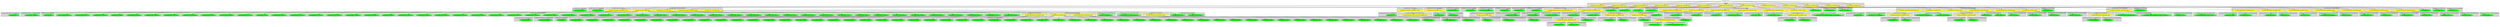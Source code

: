digraph {

subgraph cluster0 {
 node [style=filled,color=white];
 style=filled;
 color=lightgrey;
 label = "CT_PROG";

"NT_EXPR_CALL_FUNCTION_29175"
 [fillcolor = yellow]
"NT_EXPR_CALL_FUNCTION_29178"
 [fillcolor = yellow]
"NT_EXPR_CALL_FUNCTION_29308"
 [fillcolor = yellow]
"NT_EXPR_CALL_FUNCTION_29317"
 [fillcolor = yellow]
"NT_EXPR_CALL_FUNCTION_29320"
 [fillcolor = yellow]
"NT_EXPR_CALL_FUNCTION_29323"
 [fillcolor = yellow]
"NT_EXPR_CALL_FUNCTION_29326"
 [fillcolor = yellow]
"NT_EXPR_CALL_FUNCTION_29340"
 [fillcolor = yellow]
"NT_EXPR_CALL_FUNCTION_29371"
 [fillcolor = yellow]
"NT_EXPR_CALL_FUNCTION_29373"
 [fillcolor = yellow]
"NT_EXPR_CALL_FUNCTION_29402"
 [fillcolor = yellow]
"NT_EXPR_CALL_FUNCTION_29407"
 [fillcolor = yellow]
"NT_EXPR_CALL_FUNCTION_29431"
 [fillcolor = yellow]
}
"NT_PROG_29174"->"NT_EXPR_CALL_FUNCTION_29175"
subgraph cluster1 {
 node [style=filled,color=white];
 style=filled;
 color=lightgrey;
 label = "CT_EXPR_CALL_FUNCTION_ID";

"NT_ID_29176< library >"
 [fillcolor = green]
}
subgraph cluster2 {
 node [style=filled,color=white];
 style=filled;
 color=lightgrey;
 label = "CT_EXPR_CALL_FUNCTION_PARAMS";

"NT_ID_29177< zoo >"
 [fillcolor = green]
}
"NT_EXPR_CALL_FUNCTION_29175"->"NT_ID_29176< library >"
"NT_EXPR_CALL_FUNCTION_29175"->"NT_ID_29177< zoo >"
"NT_PROG_29174"->"NT_EXPR_CALL_FUNCTION_29178"
subgraph cluster3 {
 node [style=filled,color=white];
 style=filled;
 color=lightgrey;
 label = "CT_EXPR_CALL_FUNCTION_ID";

"NT_EXPR_ASSIGNMENT_OPETATORS_29179"
 [fillcolor = yellow]
}
subgraph cluster4 {
 node [style=filled,color=white];
 style=filled;
 color=lightgrey;
 label = "CT_EXPR_CALL_FUNCTION_PARAMS";

"NT_EXPR_CALL_FUNCTION_29182"
 [fillcolor = yellow]
"NT_EXPR_CALL_FUNCTION_29237"
 [fillcolor = yellow]
"NT_EXPR_ASSIGNMENT_OPETATORS_29299"
 [fillcolor = yellow]
"NT_EXPR_CALL_FUNCTION_29302"
 [fillcolor = yellow]
}
"NT_EXPR_CALL_FUNCTION_29178"->"NT_EXPR_ASSIGNMENT_OPETATORS_29179"
subgraph cluster5 {
 node [style=filled,color=white];
 style=filled;
 color=lightgrey;
 label = "CT_EXPR_ASSIGNMENT_OPETATORS_LEFT";

"NT_ID_29180< p >"
 [fillcolor = green]
}
subgraph cluster6 {
 node [style=filled,color=white];
 style=filled;
 color=lightgrey;
 label = "CT_EXPR_ASSIGNMENT_OPETATORS_RIGHT";

"NT_ID_29181< structure >"
 [fillcolor = green]
}
"NT_EXPR_ASSIGNMENT_OPETATORS_29179"->"NT_ID_29180< p >"
"NT_EXPR_ASSIGNMENT_OPETATORS_29179"->"NT_ID_29181< structure >"
"NT_EXPR_CALL_FUNCTION_29178"->"NT_EXPR_CALL_FUNCTION_29182"
subgraph cluster7 {
 node [style=filled,color=white];
 style=filled;
 color=lightgrey;
 label = "CT_EXPR_CALL_FUNCTION_ID";

"NT_ID_29183< c >"
 [fillcolor = green]
}
subgraph cluster8 {
 node [style=filled,color=white];
 style=filled;
 color=lightgrey;
 label = "CT_EXPR_CALL_FUNCTION_PARAMS";

"NT_FLOAT_29184< 1946.05 >"
 [fillcolor = green]
"NT_FLOAT_29185< 1971.9 >"
 [fillcolor = green]
"NT_FLOAT_29186< 1900.65 >"
 [fillcolor = green]
"NT_FLOAT_29187< 1847.55 >"
 [fillcolor = green]
"NT_FLOAT_29188< 1809.75 >"
 [fillcolor = green]
"NT_FLOAT_29189< 1833.65 >"
 [fillcolor = green]
"NT_FLOAT_29190< 1913.6 >"
 [fillcolor = green]
"NT_FLOAT_29191< 1852.65 >"
 [fillcolor = green]
"NT_FLOAT_29192< 1800.3 >"
 [fillcolor = green]
"NT_FLOAT_29193< 1867.7 >"
 [fillcolor = green]
"NT_FLOAT_29194< 1812.2 >"
 [fillcolor = green]
"NT_FLOAT_29195< 1725.1 >"
 [fillcolor = green]
"NT_FLOAT_29196< 1747.5 >"
 [fillcolor = green]
"NT_FLOAT_29197< 1841.1 >"
 [fillcolor = green]
"NT_FLOAT_29198< 1853.55 >"
 [fillcolor = green]
"NT_FLOAT_29199< 1868.95 >"
 [fillcolor = green]
"NT_FLOAT_29200< 1892.45 >"
 [fillcolor = green]
"NT_FLOAT_29201< 1796.1 >"
 [fillcolor = green]
"NT_FLOAT_29202< 1804.45 >"
 [fillcolor = green]
"NT_FLOAT_29203< 1582.4 >"
 [fillcolor = green]
"NT_FLOAT_29204< 1560.2 >"
 [fillcolor = green]
"NT_FLOAT_29205< 1508.75 >"
 [fillcolor = green]
"NT_FLOAT_29206< 1521.1 >"
 [fillcolor = green]
"NT_FLOAT_29207< 1508.45 >"
 [fillcolor = green]
"NT_FLOAT_29208< 1491.2 >"
 [fillcolor = green]
"NT_FLOAT_29209< 1488.5 >"
 [fillcolor = green]
"NT_FLOAT_29210< 1537.5 >"
 [fillcolor = green]
"NT_FLOAT_29211< 1553.2 >"
 [fillcolor = green]
"NT_FLOAT_29212< 1558.8 >"
 [fillcolor = green]
"NT_FLOAT_29213< 1601.6 >"
 [fillcolor = green]
"NT_FLOAT_29214< 1632.3 >"
 [fillcolor = green]
"NT_FLOAT_29215< 1633.4 >"
 [fillcolor = green]
"NT_FLOAT_29216< 1607.2 >"
 [fillcolor = green]
"NT_FLOAT_29217< 1590.35 >"
 [fillcolor = green]
"NT_INT_29218< 1609 >"
 [fillcolor = green]
"NT_FLOAT_29219< 1634.1 >"
 [fillcolor = green]
"NT_FLOAT_29220< 1668.75 >"
 [fillcolor = green]
"NT_FLOAT_29221< 1733.65 >"
 [fillcolor = green]
"NT_FLOAT_29222< 1722.5 >"
 [fillcolor = green]
"NT_FLOAT_29223< 1775.15 >"
 [fillcolor = green]
"NT_FLOAT_29224< 1820.2 >"
 [fillcolor = green]
"NT_INT_29225< 1795 >"
 [fillcolor = green]
"NT_FLOAT_29226< 1779.75 >"
 [fillcolor = green]
"NT_FLOAT_29227< 1786.9 >"
 [fillcolor = green]
"NT_FLOAT_29228< 1852.3 >"
 [fillcolor = green]
"NT_FLOAT_29229< 1872.95 >"
 [fillcolor = green]
"NT_FLOAT_29230< 1872.35 >"
 [fillcolor = green]
"NT_FLOAT_29231< 1901.05 >"
 [fillcolor = green]
"NT_FLOAT_29232< 1996.2 >"
 [fillcolor = green]
"NT_INT_29233< 1969 >"
 [fillcolor = green]
"NT_FLOAT_29234< 2012.1 >"
 [fillcolor = green]
"NT_FLOAT_29235< 2062.7 >"
 [fillcolor = green]
"NT_FLOAT_29236< 2080.5 >"
 [fillcolor = green]
}
"NT_EXPR_CALL_FUNCTION_29182"->"NT_ID_29183< c >"
"NT_EXPR_CALL_FUNCTION_29182"->"NT_FLOAT_29184< 1946.05 >"
"NT_EXPR_CALL_FUNCTION_29182"->"NT_FLOAT_29185< 1971.9 >"
"NT_EXPR_CALL_FUNCTION_29182"->"NT_FLOAT_29186< 1900.65 >"
"NT_EXPR_CALL_FUNCTION_29182"->"NT_FLOAT_29187< 1847.55 >"
"NT_EXPR_CALL_FUNCTION_29182"->"NT_FLOAT_29188< 1809.75 >"
"NT_EXPR_CALL_FUNCTION_29182"->"NT_FLOAT_29189< 1833.65 >"
"NT_EXPR_CALL_FUNCTION_29182"->"NT_FLOAT_29190< 1913.6 >"
"NT_EXPR_CALL_FUNCTION_29182"->"NT_FLOAT_29191< 1852.65 >"
"NT_EXPR_CALL_FUNCTION_29182"->"NT_FLOAT_29192< 1800.3 >"
"NT_EXPR_CALL_FUNCTION_29182"->"NT_FLOAT_29193< 1867.7 >"
"NT_EXPR_CALL_FUNCTION_29182"->"NT_FLOAT_29194< 1812.2 >"
"NT_EXPR_CALL_FUNCTION_29182"->"NT_FLOAT_29195< 1725.1 >"
"NT_EXPR_CALL_FUNCTION_29182"->"NT_FLOAT_29196< 1747.5 >"
"NT_EXPR_CALL_FUNCTION_29182"->"NT_FLOAT_29197< 1841.1 >"
"NT_EXPR_CALL_FUNCTION_29182"->"NT_FLOAT_29198< 1853.55 >"
"NT_EXPR_CALL_FUNCTION_29182"->"NT_FLOAT_29199< 1868.95 >"
"NT_EXPR_CALL_FUNCTION_29182"->"NT_FLOAT_29200< 1892.45 >"
"NT_EXPR_CALL_FUNCTION_29182"->"NT_FLOAT_29201< 1796.1 >"
"NT_EXPR_CALL_FUNCTION_29182"->"NT_FLOAT_29202< 1804.45 >"
"NT_EXPR_CALL_FUNCTION_29182"->"NT_FLOAT_29203< 1582.4 >"
"NT_EXPR_CALL_FUNCTION_29182"->"NT_FLOAT_29204< 1560.2 >"
"NT_EXPR_CALL_FUNCTION_29182"->"NT_FLOAT_29205< 1508.75 >"
"NT_EXPR_CALL_FUNCTION_29182"->"NT_FLOAT_29206< 1521.1 >"
"NT_EXPR_CALL_FUNCTION_29182"->"NT_FLOAT_29207< 1508.45 >"
"NT_EXPR_CALL_FUNCTION_29182"->"NT_FLOAT_29208< 1491.2 >"
"NT_EXPR_CALL_FUNCTION_29182"->"NT_FLOAT_29209< 1488.5 >"
"NT_EXPR_CALL_FUNCTION_29182"->"NT_FLOAT_29210< 1537.5 >"
"NT_EXPR_CALL_FUNCTION_29182"->"NT_FLOAT_29211< 1553.2 >"
"NT_EXPR_CALL_FUNCTION_29182"->"NT_FLOAT_29212< 1558.8 >"
"NT_EXPR_CALL_FUNCTION_29182"->"NT_FLOAT_29213< 1601.6 >"
"NT_EXPR_CALL_FUNCTION_29182"->"NT_FLOAT_29214< 1632.3 >"
"NT_EXPR_CALL_FUNCTION_29182"->"NT_FLOAT_29215< 1633.4 >"
"NT_EXPR_CALL_FUNCTION_29182"->"NT_FLOAT_29216< 1607.2 >"
"NT_EXPR_CALL_FUNCTION_29182"->"NT_FLOAT_29217< 1590.35 >"
"NT_EXPR_CALL_FUNCTION_29182"->"NT_INT_29218< 1609 >"
"NT_EXPR_CALL_FUNCTION_29182"->"NT_FLOAT_29219< 1634.1 >"
"NT_EXPR_CALL_FUNCTION_29182"->"NT_FLOAT_29220< 1668.75 >"
"NT_EXPR_CALL_FUNCTION_29182"->"NT_FLOAT_29221< 1733.65 >"
"NT_EXPR_CALL_FUNCTION_29182"->"NT_FLOAT_29222< 1722.5 >"
"NT_EXPR_CALL_FUNCTION_29182"->"NT_FLOAT_29223< 1775.15 >"
"NT_EXPR_CALL_FUNCTION_29182"->"NT_FLOAT_29224< 1820.2 >"
"NT_EXPR_CALL_FUNCTION_29182"->"NT_INT_29225< 1795 >"
"NT_EXPR_CALL_FUNCTION_29182"->"NT_FLOAT_29226< 1779.75 >"
"NT_EXPR_CALL_FUNCTION_29182"->"NT_FLOAT_29227< 1786.9 >"
"NT_EXPR_CALL_FUNCTION_29182"->"NT_FLOAT_29228< 1852.3 >"
"NT_EXPR_CALL_FUNCTION_29182"->"NT_FLOAT_29229< 1872.95 >"
"NT_EXPR_CALL_FUNCTION_29182"->"NT_FLOAT_29230< 1872.35 >"
"NT_EXPR_CALL_FUNCTION_29182"->"NT_FLOAT_29231< 1901.05 >"
"NT_EXPR_CALL_FUNCTION_29182"->"NT_FLOAT_29232< 1996.2 >"
"NT_EXPR_CALL_FUNCTION_29182"->"NT_INT_29233< 1969 >"
"NT_EXPR_CALL_FUNCTION_29182"->"NT_FLOAT_29234< 2012.1 >"
"NT_EXPR_CALL_FUNCTION_29182"->"NT_FLOAT_29235< 2062.7 >"
"NT_EXPR_CALL_FUNCTION_29182"->"NT_FLOAT_29236< 2080.5 >"
"NT_EXPR_CALL_FUNCTION_29178"->"NT_EXPR_CALL_FUNCTION_29237"
subgraph cluster9 {
 node [style=filled,color=white];
 style=filled;
 color=lightgrey;
 label = "CT_EXPR_CALL_FUNCTION_ID";

"NT_EXPR_ASSIGNMENT_OPETATORS_29238"
 [fillcolor = yellow]
}
subgraph cluster10 {
 node [style=filled,color=white];
 style=filled;
 color=lightgrey;
 label = "CT_EXPR_CALL_FUNCTION_PARAMS";

"NT_EXPR_CALL_FUNCTION_29241"
 [fillcolor = yellow]
"NT_EXPR_ASSIGNMENT_OPETATORS_29296"
 [fillcolor = yellow]
}
"NT_EXPR_CALL_FUNCTION_29237"->"NT_EXPR_ASSIGNMENT_OPETATORS_29238"
subgraph cluster11 {
 node [style=filled,color=white];
 style=filled;
 color=lightgrey;
 label = "CT_EXPR_ASSIGNMENT_OPETATORS_LEFT";

"NT_ID_29239< index >"
 [fillcolor = green]
}
subgraph cluster12 {
 node [style=filled,color=white];
 style=filled;
 color=lightgrey;
 label = "CT_EXPR_ASSIGNMENT_OPETATORS_RIGHT";

"NT_ID_29240< structure >"
 [fillcolor = green]
}
"NT_EXPR_ASSIGNMENT_OPETATORS_29238"->"NT_ID_29239< index >"
"NT_EXPR_ASSIGNMENT_OPETATORS_29238"->"NT_ID_29240< structure >"
"NT_EXPR_CALL_FUNCTION_29237"->"NT_EXPR_CALL_FUNCTION_29241"
subgraph cluster13 {
 node [style=filled,color=white];
 style=filled;
 color=lightgrey;
 label = "CT_EXPR_CALL_FUNCTION_ID";

"NT_ID_29242< c >"
 [fillcolor = green]
}
subgraph cluster14 {
 node [style=filled,color=white];
 style=filled;
 color=lightgrey;
 label = "CT_EXPR_CALL_FUNCTION_PARAMS";

"NT_INT_29243< 12419 >"
 [fillcolor = green]
"NT_INT_29244< 12426 >"
 [fillcolor = green]
"NT_INT_29245< 12433 >"
 [fillcolor = green]
"NT_INT_29246< 12440 >"
 [fillcolor = green]
"NT_INT_29247< 12447 >"
 [fillcolor = green]
"NT_INT_29248< 12454 >"
 [fillcolor = green]
"NT_INT_29249< 12461 >"
 [fillcolor = green]
"NT_INT_29250< 12468 >"
 [fillcolor = green]
"NT_INT_29251< 12475 >"
 [fillcolor = green]
"NT_INT_29252< 12482 >"
 [fillcolor = green]
"NT_INT_29253< 12489 >"
 [fillcolor = green]
"NT_INT_29254< 12496 >"
 [fillcolor = green]
"NT_INT_29255< 12503 >"
 [fillcolor = green]
"NT_INT_29256< 12510 >"
 [fillcolor = green]
"NT_INT_29257< 12517 >"
 [fillcolor = green]
"NT_INT_29258< 12524 >"
 [fillcolor = green]
"NT_INT_29259< 12531 >"
 [fillcolor = green]
"NT_INT_29260< 12538 >"
 [fillcolor = green]
"NT_INT_29261< 12545 >"
 [fillcolor = green]
"NT_INT_29262< 12552 >"
 [fillcolor = green]
"NT_INT_29263< 12559 >"
 [fillcolor = green]
"NT_INT_29264< 12566 >"
 [fillcolor = green]
"NT_INT_29265< 12573 >"
 [fillcolor = green]
"NT_INT_29266< 12580 >"
 [fillcolor = green]
"NT_INT_29267< 12587 >"
 [fillcolor = green]
"NT_INT_29268< 12594 >"
 [fillcolor = green]
"NT_INT_29269< 12601 >"
 [fillcolor = green]
"NT_INT_29270< 12608 >"
 [fillcolor = green]
"NT_INT_29271< 12615 >"
 [fillcolor = green]
"NT_INT_29272< 12622 >"
 [fillcolor = green]
"NT_INT_29273< 12629 >"
 [fillcolor = green]
"NT_INT_29274< 12636 >"
 [fillcolor = green]
"NT_INT_29275< 12643 >"
 [fillcolor = green]
"NT_INT_29276< 12650 >"
 [fillcolor = green]
"NT_INT_29277< 12657 >"
 [fillcolor = green]
"NT_INT_29278< 12664 >"
 [fillcolor = green]
"NT_INT_29279< 12671 >"
 [fillcolor = green]
"NT_INT_29280< 12678 >"
 [fillcolor = green]
"NT_INT_29281< 12685 >"
 [fillcolor = green]
"NT_INT_29282< 12692 >"
 [fillcolor = green]
"NT_INT_29283< 12699 >"
 [fillcolor = green]
"NT_INT_29284< 12706 >"
 [fillcolor = green]
"NT_INT_29285< 12713 >"
 [fillcolor = green]
"NT_INT_29286< 12720 >"
 [fillcolor = green]
"NT_INT_29287< 12727 >"
 [fillcolor = green]
"NT_INT_29288< 12734 >"
 [fillcolor = green]
"NT_INT_29289< 12741 >"
 [fillcolor = green]
"NT_INT_29290< 12748 >"
 [fillcolor = green]
"NT_INT_29291< 12755 >"
 [fillcolor = green]
"NT_INT_29292< 12762 >"
 [fillcolor = green]
"NT_INT_29293< 12769 >"
 [fillcolor = green]
"NT_INT_29294< 12776 >"
 [fillcolor = green]
"NT_INT_29295< 12783 >"
 [fillcolor = green]
}
"NT_EXPR_CALL_FUNCTION_29241"->"NT_ID_29242< c >"
"NT_EXPR_CALL_FUNCTION_29241"->"NT_INT_29243< 12419 >"
"NT_EXPR_CALL_FUNCTION_29241"->"NT_INT_29244< 12426 >"
"NT_EXPR_CALL_FUNCTION_29241"->"NT_INT_29245< 12433 >"
"NT_EXPR_CALL_FUNCTION_29241"->"NT_INT_29246< 12440 >"
"NT_EXPR_CALL_FUNCTION_29241"->"NT_INT_29247< 12447 >"
"NT_EXPR_CALL_FUNCTION_29241"->"NT_INT_29248< 12454 >"
"NT_EXPR_CALL_FUNCTION_29241"->"NT_INT_29249< 12461 >"
"NT_EXPR_CALL_FUNCTION_29241"->"NT_INT_29250< 12468 >"
"NT_EXPR_CALL_FUNCTION_29241"->"NT_INT_29251< 12475 >"
"NT_EXPR_CALL_FUNCTION_29241"->"NT_INT_29252< 12482 >"
"NT_EXPR_CALL_FUNCTION_29241"->"NT_INT_29253< 12489 >"
"NT_EXPR_CALL_FUNCTION_29241"->"NT_INT_29254< 12496 >"
"NT_EXPR_CALL_FUNCTION_29241"->"NT_INT_29255< 12503 >"
"NT_EXPR_CALL_FUNCTION_29241"->"NT_INT_29256< 12510 >"
"NT_EXPR_CALL_FUNCTION_29241"->"NT_INT_29257< 12517 >"
"NT_EXPR_CALL_FUNCTION_29241"->"NT_INT_29258< 12524 >"
"NT_EXPR_CALL_FUNCTION_29241"->"NT_INT_29259< 12531 >"
"NT_EXPR_CALL_FUNCTION_29241"->"NT_INT_29260< 12538 >"
"NT_EXPR_CALL_FUNCTION_29241"->"NT_INT_29261< 12545 >"
"NT_EXPR_CALL_FUNCTION_29241"->"NT_INT_29262< 12552 >"
"NT_EXPR_CALL_FUNCTION_29241"->"NT_INT_29263< 12559 >"
"NT_EXPR_CALL_FUNCTION_29241"->"NT_INT_29264< 12566 >"
"NT_EXPR_CALL_FUNCTION_29241"->"NT_INT_29265< 12573 >"
"NT_EXPR_CALL_FUNCTION_29241"->"NT_INT_29266< 12580 >"
"NT_EXPR_CALL_FUNCTION_29241"->"NT_INT_29267< 12587 >"
"NT_EXPR_CALL_FUNCTION_29241"->"NT_INT_29268< 12594 >"
"NT_EXPR_CALL_FUNCTION_29241"->"NT_INT_29269< 12601 >"
"NT_EXPR_CALL_FUNCTION_29241"->"NT_INT_29270< 12608 >"
"NT_EXPR_CALL_FUNCTION_29241"->"NT_INT_29271< 12615 >"
"NT_EXPR_CALL_FUNCTION_29241"->"NT_INT_29272< 12622 >"
"NT_EXPR_CALL_FUNCTION_29241"->"NT_INT_29273< 12629 >"
"NT_EXPR_CALL_FUNCTION_29241"->"NT_INT_29274< 12636 >"
"NT_EXPR_CALL_FUNCTION_29241"->"NT_INT_29275< 12643 >"
"NT_EXPR_CALL_FUNCTION_29241"->"NT_INT_29276< 12650 >"
"NT_EXPR_CALL_FUNCTION_29241"->"NT_INT_29277< 12657 >"
"NT_EXPR_CALL_FUNCTION_29241"->"NT_INT_29278< 12664 >"
"NT_EXPR_CALL_FUNCTION_29241"->"NT_INT_29279< 12671 >"
"NT_EXPR_CALL_FUNCTION_29241"->"NT_INT_29280< 12678 >"
"NT_EXPR_CALL_FUNCTION_29241"->"NT_INT_29281< 12685 >"
"NT_EXPR_CALL_FUNCTION_29241"->"NT_INT_29282< 12692 >"
"NT_EXPR_CALL_FUNCTION_29241"->"NT_INT_29283< 12699 >"
"NT_EXPR_CALL_FUNCTION_29241"->"NT_INT_29284< 12706 >"
"NT_EXPR_CALL_FUNCTION_29241"->"NT_INT_29285< 12713 >"
"NT_EXPR_CALL_FUNCTION_29241"->"NT_INT_29286< 12720 >"
"NT_EXPR_CALL_FUNCTION_29241"->"NT_INT_29287< 12727 >"
"NT_EXPR_CALL_FUNCTION_29241"->"NT_INT_29288< 12734 >"
"NT_EXPR_CALL_FUNCTION_29241"->"NT_INT_29289< 12741 >"
"NT_EXPR_CALL_FUNCTION_29241"->"NT_INT_29290< 12748 >"
"NT_EXPR_CALL_FUNCTION_29241"->"NT_INT_29291< 12755 >"
"NT_EXPR_CALL_FUNCTION_29241"->"NT_INT_29292< 12762 >"
"NT_EXPR_CALL_FUNCTION_29241"->"NT_INT_29293< 12769 >"
"NT_EXPR_CALL_FUNCTION_29241"->"NT_INT_29294< 12776 >"
"NT_EXPR_CALL_FUNCTION_29241"->"NT_INT_29295< 12783 >"
"NT_EXPR_CALL_FUNCTION_29237"->"NT_EXPR_ASSIGNMENT_OPETATORS_29296"
subgraph cluster15 {
 node [style=filled,color=white];
 style=filled;
 color=lightgrey;
 label = "CT_EXPR_ASSIGNMENT_OPETATORS_LEFT";

"NT_ID_29297< class >"
 [fillcolor = green]
}
subgraph cluster16 {
 node [style=filled,color=white];
 style=filled;
 color=lightgrey;
 label = "CT_EXPR_ASSIGNMENT_OPETATORS_RIGHT";

"NT_STRING_29298< Date >"
 [fillcolor = green]
}
"NT_EXPR_ASSIGNMENT_OPETATORS_29296"->"NT_ID_29297< class >"
"NT_EXPR_ASSIGNMENT_OPETATORS_29296"->"NT_STRING_29298< Date >"
"NT_EXPR_CALL_FUNCTION_29178"->"NT_EXPR_ASSIGNMENT_OPETATORS_29299"
subgraph cluster17 {
 node [style=filled,color=white];
 style=filled;
 color=lightgrey;
 label = "CT_EXPR_ASSIGNMENT_OPETATORS_LEFT";

"NT_ID_29300< frequency >"
 [fillcolor = green]
}
subgraph cluster18 {
 node [style=filled,color=white];
 style=filled;
 color=lightgrey;
 label = "CT_EXPR_ASSIGNMENT_OPETATORS_RIGHT";

"NT_FLOAT_29301< 0.142857142857143 >"
 [fillcolor = green]
}
"NT_EXPR_ASSIGNMENT_OPETATORS_29299"->"NT_ID_29300< frequency >"
"NT_EXPR_ASSIGNMENT_OPETATORS_29299"->"NT_FLOAT_29301< 0.142857142857143 >"
"NT_EXPR_CALL_FUNCTION_29178"->"NT_EXPR_CALL_FUNCTION_29302"
subgraph cluster19 {
 node [style=filled,color=white];
 style=filled;
 color=lightgrey;
 label = "CT_EXPR_CALL_FUNCTION_ID";

"NT_EXPR_ASSIGNMENT_OPETATORS_29303"
 [fillcolor = yellow]
}
subgraph cluster20 {
 node [style=filled,color=white];
 style=filled;
 color=lightgrey;
 label = "CT_EXPR_CALL_FUNCTION_PARAMS";

"NT_STRING_29306< zooreg >"
 [fillcolor = green]
"NT_STRING_29307< zoo >"
 [fillcolor = green]
}
"NT_EXPR_CALL_FUNCTION_29302"->"NT_EXPR_ASSIGNMENT_OPETATORS_29303"
subgraph cluster21 {
 node [style=filled,color=white];
 style=filled;
 color=lightgrey;
 label = "CT_EXPR_ASSIGNMENT_OPETATORS_LEFT";

"NT_ID_29304< class >"
 [fillcolor = green]
}
subgraph cluster22 {
 node [style=filled,color=white];
 style=filled;
 color=lightgrey;
 label = "CT_EXPR_ASSIGNMENT_OPETATORS_RIGHT";

"NT_ID_29305< c >"
 [fillcolor = green]
}
"NT_EXPR_ASSIGNMENT_OPETATORS_29303"->"NT_ID_29304< class >"
"NT_EXPR_ASSIGNMENT_OPETATORS_29303"->"NT_ID_29305< c >"
"NT_EXPR_CALL_FUNCTION_29302"->"NT_STRING_29306< zooreg >"
"NT_EXPR_CALL_FUNCTION_29302"->"NT_STRING_29307< zoo >"
"NT_PROG_29174"->"NT_EXPR_CALL_FUNCTION_29308"
subgraph cluster23 {
 node [style=filled,color=white];
 style=filled;
 color=lightgrey;
 label = "CT_EXPR_CALL_FUNCTION_ID";

"NT_EXPR_ASSIGNMENT_OPETATORS_29309"
 [fillcolor = yellow]
}
subgraph cluster24 {
 node [style=filled,color=white];
 style=filled;
 color=lightgrey;
 label = "CT_EXPR_CALL_FUNCTION_PARAMS";

"NT_EXPR_CALL_FUNCTION_29314"
 [fillcolor = yellow]
}
"NT_EXPR_CALL_FUNCTION_29308"->"NT_EXPR_ASSIGNMENT_OPETATORS_29309"
subgraph cluster25 {
 node [style=filled,color=white];
 style=filled;
 color=lightgrey;
 label = "CT_EXPR_ASSIGNMENT_OPETATORS_LEFT";

"NT_ID_29310< r >"
 [fillcolor = green]
}
subgraph cluster26 {
 node [style=filled,color=white];
 style=filled;
 color=lightgrey;
 label = "CT_EXPR_ASSIGNMENT_OPETATORS_RIGHT";

"NT_EXPR_MULTIPLICATION_OR_DIVISION_BINARY_29311"
 [fillcolor = yellow]
}
"NT_EXPR_ASSIGNMENT_OPETATORS_29309"->"NT_ID_29310< r >"
"NT_EXPR_ASSIGNMENT_OPETATORS_29309"->"NT_EXPR_MULTIPLICATION_OR_DIVISION_BINARY_29311"
subgraph cluster27 {
 node [style=filled,color=white];
 style=filled;
 color=lightgrey;
 label = "CT_EXPR_MULTIPLICATION_OR_DIVISION_BINARY_LEFT";

"NT_INT_29312< 100 >"
 [fillcolor = green]
}
subgraph cluster28 {
 node [style=filled,color=white];
 style=filled;
 color=lightgrey;
 label = "CT_EXPR_MULTIPLICATION_OR_DIVISION_BINARY_RIGHT";

"NT_ID_29313< diff >"
 [fillcolor = green]
}
"NT_EXPR_MULTIPLICATION_OR_DIVISION_BINARY_29311"->"NT_INT_29312< 100 >"
"NT_EXPR_MULTIPLICATION_OR_DIVISION_BINARY_29311"->"NT_ID_29313< diff >"
"NT_EXPR_CALL_FUNCTION_29308"->"NT_EXPR_CALL_FUNCTION_29314"
subgraph cluster29 {
 node [style=filled,color=white];
 style=filled;
 color=lightgrey;
 label = "CT_EXPR_CALL_FUNCTION_ID";

"NT_ID_29315< log >"
 [fillcolor = green]
}
subgraph cluster30 {
 node [style=filled,color=white];
 style=filled;
 color=lightgrey;
 label = "CT_EXPR_CALL_FUNCTION_PARAMS";

"NT_ID_29316< p >"
 [fillcolor = green]
}
"NT_EXPR_CALL_FUNCTION_29314"->"NT_ID_29315< log >"
"NT_EXPR_CALL_FUNCTION_29314"->"NT_ID_29316< p >"
"NT_PROG_29174"->"NT_EXPR_CALL_FUNCTION_29317"
subgraph cluster31 {
 node [style=filled,color=white];
 style=filled;
 color=lightgrey;
 label = "CT_EXPR_CALL_FUNCTION_ID";

"NT_ID_29318< head >"
 [fillcolor = green]
}
subgraph cluster32 {
 node [style=filled,color=white];
 style=filled;
 color=lightgrey;
 label = "CT_EXPR_CALL_FUNCTION_PARAMS";

"NT_ID_29319< r >"
 [fillcolor = green]
}
"NT_EXPR_CALL_FUNCTION_29317"->"NT_ID_29318< head >"
"NT_EXPR_CALL_FUNCTION_29317"->"NT_ID_29319< r >"
"NT_PROG_29174"->"NT_EXPR_CALL_FUNCTION_29320"
subgraph cluster33 {
 node [style=filled,color=white];
 style=filled;
 color=lightgrey;
 label = "CT_EXPR_CALL_FUNCTION_ID";

"NT_ID_29321< summary >"
 [fillcolor = green]
}
subgraph cluster34 {
 node [style=filled,color=white];
 style=filled;
 color=lightgrey;
 label = "CT_EXPR_CALL_FUNCTION_PARAMS";

"NT_ID_29322< r >"
 [fillcolor = green]
}
"NT_EXPR_CALL_FUNCTION_29320"->"NT_ID_29321< summary >"
"NT_EXPR_CALL_FUNCTION_29320"->"NT_ID_29322< r >"
"NT_PROG_29174"->"NT_EXPR_CALL_FUNCTION_29323"
subgraph cluster35 {
 node [style=filled,color=white];
 style=filled;
 color=lightgrey;
 label = "CT_EXPR_CALL_FUNCTION_ID";

"NT_ID_29324< sd >"
 [fillcolor = green]
}
subgraph cluster36 {
 node [style=filled,color=white];
 style=filled;
 color=lightgrey;
 label = "CT_EXPR_CALL_FUNCTION_PARAMS";

"NT_ID_29325< r >"
 [fillcolor = green]
}
"NT_EXPR_CALL_FUNCTION_29323"->"NT_ID_29324< sd >"
"NT_EXPR_CALL_FUNCTION_29323"->"NT_ID_29325< r >"
"NT_PROG_29174"->"NT_EXPR_CALL_FUNCTION_29326"
subgraph cluster37 {
 node [style=filled,color=white];
 style=filled;
 color=lightgrey;
 label = "CT_EXPR_CALL_FUNCTION_ID";

"NT_EXPR_MULTIPLICATION_OR_DIVISION_BINARY_29327"
 [fillcolor = yellow]
}
subgraph cluster38 {
 node [style=filled,color=white];
 style=filled;
 color=lightgrey;
 label = "CT_EXPR_CALL_FUNCTION_PARAMS";

"NT_ID_29334< r >"
 [fillcolor = green]
"NT_INT_29335< 20 >"
 [fillcolor = green]
"NT_ID_29336< sd >"
 [fillcolor = green]
"NT_EXPR_ASSIGNMENT_OPETATORS_29337"
 [fillcolor = yellow]
}
"NT_EXPR_CALL_FUNCTION_29326"->"NT_EXPR_MULTIPLICATION_OR_DIVISION_BINARY_29327"
subgraph cluster39 {
 node [style=filled,color=white];
 style=filled;
 color=lightgrey;
 label = "CT_EXPR_MULTIPLICATION_OR_DIVISION_BINARY_LEFT";

"NT_EXPR_CALL_FUNCTION_29328"
 [fillcolor = yellow]
}
subgraph cluster40 {
 node [style=filled,color=white];
 style=filled;
 color=lightgrey;
 label = "CT_EXPR_MULTIPLICATION_OR_DIVISION_BINARY_RIGHT";

"NT_ID_29333< rollapply >"
 [fillcolor = green]
}
"NT_EXPR_MULTIPLICATION_OR_DIVISION_BINARY_29327"->"NT_EXPR_CALL_FUNCTION_29328"
subgraph cluster41 {
 node [style=filled,color=white];
 style=filled;
 color=lightgrey;
 label = "CT_EXPR_CALL_FUNCTION_ID";

"NT_EXPR_ASSIGNMENT_OPETATORS_29329"
 [fillcolor = yellow]
}
subgraph cluster42 {
 node [style=filled,color=white];
 style=filled;
 color=lightgrey;
 label = "CT_EXPR_CALL_FUNCTION_PARAMS";

"NT_INT_29332< 250 >"
 [fillcolor = green]
}
"NT_EXPR_CALL_FUNCTION_29328"->"NT_EXPR_ASSIGNMENT_OPETATORS_29329"
subgraph cluster43 {
 node [style=filled,color=white];
 style=filled;
 color=lightgrey;
 label = "CT_EXPR_ASSIGNMENT_OPETATORS_LEFT";

"NT_ID_29330< vol >"
 [fillcolor = green]
}
subgraph cluster44 {
 node [style=filled,color=white];
 style=filled;
 color=lightgrey;
 label = "CT_EXPR_ASSIGNMENT_OPETATORS_RIGHT";

"NT_ID_29331< sqrt >"
 [fillcolor = green]
}
"NT_EXPR_ASSIGNMENT_OPETATORS_29329"->"NT_ID_29330< vol >"
"NT_EXPR_ASSIGNMENT_OPETATORS_29329"->"NT_ID_29331< sqrt >"
"NT_EXPR_CALL_FUNCTION_29328"->"NT_INT_29332< 250 >"
"NT_EXPR_MULTIPLICATION_OR_DIVISION_BINARY_29327"->"NT_ID_29333< rollapply >"
"NT_EXPR_CALL_FUNCTION_29326"->"NT_ID_29334< r >"
"NT_EXPR_CALL_FUNCTION_29326"->"NT_INT_29335< 20 >"
"NT_EXPR_CALL_FUNCTION_29326"->"NT_ID_29336< sd >"
"NT_EXPR_CALL_FUNCTION_29326"->"NT_EXPR_ASSIGNMENT_OPETATORS_29337"
subgraph cluster45 {
 node [style=filled,color=white];
 style=filled;
 color=lightgrey;
 label = "CT_EXPR_ASSIGNMENT_OPETATORS_LEFT";

"NT_ID_29338< align >"
 [fillcolor = green]
}
subgraph cluster46 {
 node [style=filled,color=white];
 style=filled;
 color=lightgrey;
 label = "CT_EXPR_ASSIGNMENT_OPETATORS_RIGHT";

"NT_STRING_29339< right >"
 [fillcolor = green]
}
"NT_EXPR_ASSIGNMENT_OPETATORS_29337"->"NT_ID_29338< align >"
"NT_EXPR_ASSIGNMENT_OPETATORS_29337"->"NT_STRING_29339< right >"
"NT_PROG_29174"->"NT_EXPR_CALL_FUNCTION_29340"
subgraph cluster47 {
 node [style=filled,color=white];
 style=filled;
 color=lightgrey;
 label = "CT_EXPR_CALL_FUNCTION_ID";

"NT_ID_29341< plot >"
 [fillcolor = green]
}
subgraph cluster48 {
 node [style=filled,color=white];
 style=filled;
 color=lightgrey;
 label = "CT_EXPR_CALL_FUNCTION_PARAMS";

"NT_ID_29342< vol >"
 [fillcolor = green]
"NT_EXPR_ASSIGNMENT_OPETATORS_29343"
 [fillcolor = yellow]
"NT_EXPR_CALL_FUNCTION_29346"
 [fillcolor = yellow]
"NT_EXPR_ASSIGNMENT_OPETATORS_29357"
 [fillcolor = yellow]
"NT_EXPR_ASSIGNMENT_OPETATORS_29360"
 [fillcolor = yellow]
"NT_EXPR_ASSIGNMENT_OPETATORS_29363"
 [fillcolor = yellow]
"NT_EXPR_CALL_FUNCTION_29366"
 [fillcolor = yellow]
}
"NT_EXPR_CALL_FUNCTION_29340"->"NT_ID_29341< plot >"
"NT_EXPR_CALL_FUNCTION_29340"->"NT_ID_29342< vol >"
"NT_EXPR_CALL_FUNCTION_29340"->"NT_EXPR_ASSIGNMENT_OPETATORS_29343"
subgraph cluster49 {
 node [style=filled,color=white];
 style=filled;
 color=lightgrey;
 label = "CT_EXPR_ASSIGNMENT_OPETATORS_LEFT";

"NT_ID_29344< type >"
 [fillcolor = green]
}
subgraph cluster50 {
 node [style=filled,color=white];
 style=filled;
 color=lightgrey;
 label = "CT_EXPR_ASSIGNMENT_OPETATORS_RIGHT";

"NT_STRING_29345< l >"
 [fillcolor = green]
}
"NT_EXPR_ASSIGNMENT_OPETATORS_29343"->"NT_ID_29344< type >"
"NT_EXPR_ASSIGNMENT_OPETATORS_29343"->"NT_STRING_29345< l >"
"NT_EXPR_CALL_FUNCTION_29340"->"NT_EXPR_CALL_FUNCTION_29346"
subgraph cluster51 {
 node [style=filled,color=white];
 style=filled;
 color=lightgrey;
 label = "CT_EXPR_CALL_FUNCTION_ID";

"NT_EXPR_ASSIGNMENT_OPETATORS_29347"
 [fillcolor = yellow]
}
subgraph cluster52 {
 node [style=filled,color=white];
 style=filled;
 color=lightgrey;
 label = "CT_EXPR_CALL_FUNCTION_PARAMS";

"NT_INT_29350< 0 >"
 [fillcolor = green]
"NT_EXPR_CALL_FUNCTION_29351"
 [fillcolor = yellow]
}
"NT_EXPR_CALL_FUNCTION_29346"->"NT_EXPR_ASSIGNMENT_OPETATORS_29347"
subgraph cluster53 {
 node [style=filled,color=white];
 style=filled;
 color=lightgrey;
 label = "CT_EXPR_ASSIGNMENT_OPETATORS_LEFT";

"NT_ID_29348< ylim >"
 [fillcolor = green]
}
subgraph cluster54 {
 node [style=filled,color=white];
 style=filled;
 color=lightgrey;
 label = "CT_EXPR_ASSIGNMENT_OPETATORS_RIGHT";

"NT_ID_29349< c >"
 [fillcolor = green]
}
"NT_EXPR_ASSIGNMENT_OPETATORS_29347"->"NT_ID_29348< ylim >"
"NT_EXPR_ASSIGNMENT_OPETATORS_29347"->"NT_ID_29349< c >"
"NT_EXPR_CALL_FUNCTION_29346"->"NT_INT_29350< 0 >"
"NT_EXPR_CALL_FUNCTION_29346"->"NT_EXPR_CALL_FUNCTION_29351"
subgraph cluster55 {
 node [style=filled,color=white];
 style=filled;
 color=lightgrey;
 label = "CT_EXPR_CALL_FUNCTION_ID";

"NT_ID_29352< max >"
 [fillcolor = green]
}
subgraph cluster56 {
 node [style=filled,color=white];
 style=filled;
 color=lightgrey;
 label = "CT_EXPR_CALL_FUNCTION_PARAMS";

"NT_ID_29353< vol >"
 [fillcolor = green]
"NT_EXPR_ASSIGNMENT_OPETATORS_29354"
 [fillcolor = yellow]
}
"NT_EXPR_CALL_FUNCTION_29351"->"NT_ID_29352< max >"
"NT_EXPR_CALL_FUNCTION_29351"->"NT_ID_29353< vol >"
"NT_EXPR_CALL_FUNCTION_29351"->"NT_EXPR_ASSIGNMENT_OPETATORS_29354"
subgraph cluster57 {
 node [style=filled,color=white];
 style=filled;
 color=lightgrey;
 label = "CT_EXPR_ASSIGNMENT_OPETATORS_LEFT";

"NT_ID_29355< na.rm >"
 [fillcolor = green]
}
subgraph cluster58 {
 node [style=filled,color=white];
 style=filled;
 color=lightgrey;
 label = "CT_EXPR_ASSIGNMENT_OPETATORS_RIGHT";

"NT_LITERALSPECIFIER_29356< TRUE >"
 [fillcolor = green]
}
"NT_EXPR_ASSIGNMENT_OPETATORS_29354"->"NT_ID_29355< na.rm >"
"NT_EXPR_ASSIGNMENT_OPETATORS_29354"->"NT_LITERALSPECIFIER_29356< TRUE >"
"NT_EXPR_CALL_FUNCTION_29340"->"NT_EXPR_ASSIGNMENT_OPETATORS_29357"
subgraph cluster59 {
 node [style=filled,color=white];
 style=filled;
 color=lightgrey;
 label = "CT_EXPR_ASSIGNMENT_OPETATORS_LEFT";

"NT_ID_29358< lwd >"
 [fillcolor = green]
}
subgraph cluster60 {
 node [style=filled,color=white];
 style=filled;
 color=lightgrey;
 label = "CT_EXPR_ASSIGNMENT_OPETATORS_RIGHT";

"NT_INT_29359< 2 >"
 [fillcolor = green]
}
"NT_EXPR_ASSIGNMENT_OPETATORS_29357"->"NT_ID_29358< lwd >"
"NT_EXPR_ASSIGNMENT_OPETATORS_29357"->"NT_INT_29359< 2 >"
"NT_EXPR_CALL_FUNCTION_29340"->"NT_EXPR_ASSIGNMENT_OPETATORS_29360"
subgraph cluster61 {
 node [style=filled,color=white];
 style=filled;
 color=lightgrey;
 label = "CT_EXPR_ASSIGNMENT_OPETATORS_LEFT";

"NT_ID_29361< col >"
 [fillcolor = green]
}
subgraph cluster62 {
 node [style=filled,color=white];
 style=filled;
 color=lightgrey;
 label = "CT_EXPR_ASSIGNMENT_OPETATORS_RIGHT";

"NT_STRING_29362< purple >"
 [fillcolor = green]
}
"NT_EXPR_ASSIGNMENT_OPETATORS_29360"->"NT_ID_29361< col >"
"NT_EXPR_ASSIGNMENT_OPETATORS_29360"->"NT_STRING_29362< purple >"
"NT_EXPR_CALL_FUNCTION_29340"->"NT_EXPR_ASSIGNMENT_OPETATORS_29363"
subgraph cluster63 {
 node [style=filled,color=white];
 style=filled;
 color=lightgrey;
 label = "CT_EXPR_ASSIGNMENT_OPETATORS_LEFT";

"NT_ID_29364< xlab >"
 [fillcolor = green]
}
subgraph cluster64 {
 node [style=filled,color=white];
 style=filled;
 color=lightgrey;
 label = "CT_EXPR_ASSIGNMENT_OPETATORS_RIGHT";

"NT_STRING_29365< 2004 >"
 [fillcolor = green]
}
"NT_EXPR_ASSIGNMENT_OPETATORS_29363"->"NT_ID_29364< xlab >"
"NT_EXPR_ASSIGNMENT_OPETATORS_29363"->"NT_STRING_29365< 2004 >"
"NT_EXPR_CALL_FUNCTION_29340"->"NT_EXPR_CALL_FUNCTION_29366"
subgraph cluster65 {
 node [style=filled,color=white];
 style=filled;
 color=lightgrey;
 label = "CT_EXPR_CALL_FUNCTION_ID";

"NT_EXPR_ASSIGNMENT_OPETATORS_29367"
 [fillcolor = yellow]
}
subgraph cluster66 {
 node [style=filled,color=white];
 style=filled;
 color=lightgrey;
 label = "CT_EXPR_CALL_FUNCTION_PARAMS";

"NT_STRING_29370< Annualised sigma, 20-week window >"
 [fillcolor = green]
}
"NT_EXPR_CALL_FUNCTION_29366"->"NT_EXPR_ASSIGNMENT_OPETATORS_29367"
subgraph cluster67 {
 node [style=filled,color=white];
 style=filled;
 color=lightgrey;
 label = "CT_EXPR_ASSIGNMENT_OPETATORS_LEFT";

"NT_ID_29368< ylab >"
 [fillcolor = green]
}
subgraph cluster68 {
 node [style=filled,color=white];
 style=filled;
 color=lightgrey;
 label = "CT_EXPR_ASSIGNMENT_OPETATORS_RIGHT";

"NT_ID_29369< paste >"
 [fillcolor = green]
}
"NT_EXPR_ASSIGNMENT_OPETATORS_29367"->"NT_ID_29368< ylab >"
"NT_EXPR_ASSIGNMENT_OPETATORS_29367"->"NT_ID_29369< paste >"
"NT_EXPR_CALL_FUNCTION_29366"->"NT_STRING_29370< Annualised sigma, 20-week window >"
"NT_PROG_29174"->"NT_EXPR_CALL_FUNCTION_29371"
subgraph cluster69 {
 node [style=filled,color=white];
 style=filled;
 color=lightgrey;
 label = "CT_EXPR_CALL_FUNCTION_ID";

"NT_ID_29372< grid >"
 [fillcolor = green]
}
"NT_EXPR_CALL_FUNCTION_29371"->"NT_ID_29372< grid >"
"NT_PROG_29174"->"NT_EXPR_CALL_FUNCTION_29373"
subgraph cluster70 {
 node [style=filled,color=white];
 style=filled;
 color=lightgrey;
 label = "CT_EXPR_CALL_FUNCTION_ID";

"NT_ID_29374< legend >"
 [fillcolor = green]
}
subgraph cluster71 {
 node [style=filled,color=white];
 style=filled;
 color=lightgrey;
 label = "CT_EXPR_CALL_FUNCTION_PARAMS";

"NT_EXPR_ASSIGNMENT_OPETATORS_29375"
 [fillcolor = yellow]
"NT_EXPR_CALL_FUNCTION_29378"
 [fillcolor = yellow]
"NT_EXPR_CALL_FUNCTION_29384"
 [fillcolor = yellow]
"NT_EXPR_ASSIGNMENT_OPETATORS_29390"
 [fillcolor = yellow]
"NT_EXPR_ASSIGNMENT_OPETATORS_29393"
 [fillcolor = yellow]
"NT_EXPR_CALL_FUNCTION_29396"
 [fillcolor = yellow]
}
"NT_EXPR_CALL_FUNCTION_29373"->"NT_ID_29374< legend >"
"NT_EXPR_CALL_FUNCTION_29373"->"NT_EXPR_ASSIGNMENT_OPETATORS_29375"
subgraph cluster72 {
 node [style=filled,color=white];
 style=filled;
 color=lightgrey;
 label = "CT_EXPR_ASSIGNMENT_OPETATORS_LEFT";

"NT_ID_29376< x >"
 [fillcolor = green]
}
subgraph cluster73 {
 node [style=filled,color=white];
 style=filled;
 color=lightgrey;
 label = "CT_EXPR_ASSIGNMENT_OPETATORS_RIGHT";

"NT_STRING_29377< bottomleft >"
 [fillcolor = green]
}
"NT_EXPR_ASSIGNMENT_OPETATORS_29375"->"NT_ID_29376< x >"
"NT_EXPR_ASSIGNMENT_OPETATORS_29375"->"NT_STRING_29377< bottomleft >"
"NT_EXPR_CALL_FUNCTION_29373"->"NT_EXPR_CALL_FUNCTION_29378"
subgraph cluster74 {
 node [style=filled,color=white];
 style=filled;
 color=lightgrey;
 label = "CT_EXPR_CALL_FUNCTION_ID";

"NT_EXPR_ASSIGNMENT_OPETATORS_29379"
 [fillcolor = yellow]
}
subgraph cluster75 {
 node [style=filled,color=white];
 style=filled;
 color=lightgrey;
 label = "CT_EXPR_CALL_FUNCTION_PARAMS";

"NT_STRING_29382< purple >"
 [fillcolor = green]
"NT_STRING_29383< darkgreen >"
 [fillcolor = green]
}
"NT_EXPR_CALL_FUNCTION_29378"->"NT_EXPR_ASSIGNMENT_OPETATORS_29379"
subgraph cluster76 {
 node [style=filled,color=white];
 style=filled;
 color=lightgrey;
 label = "CT_EXPR_ASSIGNMENT_OPETATORS_LEFT";

"NT_ID_29380< col >"
 [fillcolor = green]
}
subgraph cluster77 {
 node [style=filled,color=white];
 style=filled;
 color=lightgrey;
 label = "CT_EXPR_ASSIGNMENT_OPETATORS_RIGHT";

"NT_ID_29381< c >"
 [fillcolor = green]
}
"NT_EXPR_ASSIGNMENT_OPETATORS_29379"->"NT_ID_29380< col >"
"NT_EXPR_ASSIGNMENT_OPETATORS_29379"->"NT_ID_29381< c >"
"NT_EXPR_CALL_FUNCTION_29378"->"NT_STRING_29382< purple >"
"NT_EXPR_CALL_FUNCTION_29378"->"NT_STRING_29383< darkgreen >"
"NT_EXPR_CALL_FUNCTION_29373"->"NT_EXPR_CALL_FUNCTION_29384"
subgraph cluster78 {
 node [style=filled,color=white];
 style=filled;
 color=lightgrey;
 label = "CT_EXPR_CALL_FUNCTION_ID";

"NT_EXPR_ASSIGNMENT_OPETATORS_29385"
 [fillcolor = yellow]
}
subgraph cluster79 {
 node [style=filled,color=white];
 style=filled;
 color=lightgrey;
 label = "CT_EXPR_CALL_FUNCTION_PARAMS";

"NT_INT_29388< 2 >"
 [fillcolor = green]
"NT_INT_29389< 2 >"
 [fillcolor = green]
}
"NT_EXPR_CALL_FUNCTION_29384"->"NT_EXPR_ASSIGNMENT_OPETATORS_29385"
subgraph cluster80 {
 node [style=filled,color=white];
 style=filled;
 color=lightgrey;
 label = "CT_EXPR_ASSIGNMENT_OPETATORS_LEFT";

"NT_ID_29386< lwd >"
 [fillcolor = green]
}
subgraph cluster81 {
 node [style=filled,color=white];
 style=filled;
 color=lightgrey;
 label = "CT_EXPR_ASSIGNMENT_OPETATORS_RIGHT";

"NT_ID_29387< c >"
 [fillcolor = green]
}
"NT_EXPR_ASSIGNMENT_OPETATORS_29385"->"NT_ID_29386< lwd >"
"NT_EXPR_ASSIGNMENT_OPETATORS_29385"->"NT_ID_29387< c >"
"NT_EXPR_CALL_FUNCTION_29384"->"NT_INT_29388< 2 >"
"NT_EXPR_CALL_FUNCTION_29384"->"NT_INT_29389< 2 >"
"NT_EXPR_CALL_FUNCTION_29373"->"NT_EXPR_ASSIGNMENT_OPETATORS_29390"
subgraph cluster82 {
 node [style=filled,color=white];
 style=filled;
 color=lightgrey;
 label = "CT_EXPR_ASSIGNMENT_OPETATORS_LEFT";

"NT_ID_29391< bty >"
 [fillcolor = green]
}
subgraph cluster83 {
 node [style=filled,color=white];
 style=filled;
 color=lightgrey;
 label = "CT_EXPR_ASSIGNMENT_OPETATORS_RIGHT";

"NT_STRING_29392< n >"
 [fillcolor = green]
}
"NT_EXPR_ASSIGNMENT_OPETATORS_29390"->"NT_ID_29391< bty >"
"NT_EXPR_ASSIGNMENT_OPETATORS_29390"->"NT_STRING_29392< n >"
"NT_EXPR_CALL_FUNCTION_29373"->"NT_EXPR_ASSIGNMENT_OPETATORS_29393"
subgraph cluster84 {
 node [style=filled,color=white];
 style=filled;
 color=lightgrey;
 label = "CT_EXPR_ASSIGNMENT_OPETATORS_LEFT";

"NT_ID_29394< cex >"
 [fillcolor = green]
}
subgraph cluster85 {
 node [style=filled,color=white];
 style=filled;
 color=lightgrey;
 label = "CT_EXPR_ASSIGNMENT_OPETATORS_RIGHT";

"NT_FLOAT_29395< 0.8 >"
 [fillcolor = green]
}
"NT_EXPR_ASSIGNMENT_OPETATORS_29393"->"NT_ID_29394< cex >"
"NT_EXPR_ASSIGNMENT_OPETATORS_29393"->"NT_FLOAT_29395< 0.8 >"
"NT_EXPR_CALL_FUNCTION_29373"->"NT_EXPR_CALL_FUNCTION_29396"
subgraph cluster86 {
 node [style=filled,color=white];
 style=filled;
 color=lightgrey;
 label = "CT_EXPR_CALL_FUNCTION_ID";

"NT_EXPR_ASSIGNMENT_OPETATORS_29397"
 [fillcolor = yellow]
}
subgraph cluster87 {
 node [style=filled,color=white];
 style=filled;
 color=lightgrey;
 label = "CT_EXPR_CALL_FUNCTION_PARAMS";

"NT_STRING_29400< Annualised 20-week vol (left scale) >"
 [fillcolor = green]
"NT_STRING_29401< Nifty (right scale) >"
 [fillcolor = green]
}
"NT_EXPR_CALL_FUNCTION_29396"->"NT_EXPR_ASSIGNMENT_OPETATORS_29397"
subgraph cluster88 {
 node [style=filled,color=white];
 style=filled;
 color=lightgrey;
 label = "CT_EXPR_ASSIGNMENT_OPETATORS_LEFT";

"NT_ID_29398< legend >"
 [fillcolor = green]
}
subgraph cluster89 {
 node [style=filled,color=white];
 style=filled;
 color=lightgrey;
 label = "CT_EXPR_ASSIGNMENT_OPETATORS_RIGHT";

"NT_ID_29399< c >"
 [fillcolor = green]
}
"NT_EXPR_ASSIGNMENT_OPETATORS_29397"->"NT_ID_29398< legend >"
"NT_EXPR_ASSIGNMENT_OPETATORS_29397"->"NT_ID_29399< c >"
"NT_EXPR_CALL_FUNCTION_29396"->"NT_STRING_29400< Annualised 20-week vol (left scale) >"
"NT_EXPR_CALL_FUNCTION_29396"->"NT_STRING_29401< Nifty (right scale) >"
"NT_PROG_29174"->"NT_EXPR_CALL_FUNCTION_29402"
subgraph cluster90 {
 node [style=filled,color=white];
 style=filled;
 color=lightgrey;
 label = "CT_EXPR_CALL_FUNCTION_ID";

"NT_ID_29403< par >"
 [fillcolor = green]
}
subgraph cluster91 {
 node [style=filled,color=white];
 style=filled;
 color=lightgrey;
 label = "CT_EXPR_CALL_FUNCTION_PARAMS";

"NT_EXPR_ASSIGNMENT_OPETATORS_29404"
 [fillcolor = yellow]
}
"NT_EXPR_CALL_FUNCTION_29402"->"NT_ID_29403< par >"
"NT_EXPR_CALL_FUNCTION_29402"->"NT_EXPR_ASSIGNMENT_OPETATORS_29404"
subgraph cluster92 {
 node [style=filled,color=white];
 style=filled;
 color=lightgrey;
 label = "CT_EXPR_ASSIGNMENT_OPETATORS_LEFT";

"NT_ID_29405< new >"
 [fillcolor = green]
}
subgraph cluster93 {
 node [style=filled,color=white];
 style=filled;
 color=lightgrey;
 label = "CT_EXPR_ASSIGNMENT_OPETATORS_RIGHT";

"NT_LITERALSPECIFIER_29406< TRUE >"
 [fillcolor = green]
}
"NT_EXPR_ASSIGNMENT_OPETATORS_29404"->"NT_ID_29405< new >"
"NT_EXPR_ASSIGNMENT_OPETATORS_29404"->"NT_LITERALSPECIFIER_29406< TRUE >"
"NT_PROG_29174"->"NT_EXPR_CALL_FUNCTION_29407"
subgraph cluster94 {
 node [style=filled,color=white];
 style=filled;
 color=lightgrey;
 label = "CT_EXPR_CALL_FUNCTION_ID";

"NT_ID_29408< plot >"
 [fillcolor = green]
}
subgraph cluster95 {
 node [style=filled,color=white];
 style=filled;
 color=lightgrey;
 label = "CT_EXPR_CALL_FUNCTION_PARAMS";

"NT_ID_29409< p >"
 [fillcolor = green]
"NT_EXPR_ASSIGNMENT_OPETATORS_29410"
 [fillcolor = yellow]
"NT_EXPR_ASSIGNMENT_OPETATORS_29413"
 [fillcolor = yellow]
"NT_EXPR_ASSIGNMENT_OPETATORS_29416"
 [fillcolor = yellow]
"NT_EXPR_ASSIGNMENT_OPETATORS_29419"
 [fillcolor = yellow]
"NT_EXPR_ASSIGNMENT_OPETATORS_29422"
 [fillcolor = yellow]
"NT_EXPR_ASSIGNMENT_OPETATORS_29425"
 [fillcolor = yellow]
"NT_EXPR_ASSIGNMENT_OPETATORS_29428"
 [fillcolor = yellow]
}
"NT_EXPR_CALL_FUNCTION_29407"->"NT_ID_29408< plot >"
"NT_EXPR_CALL_FUNCTION_29407"->"NT_ID_29409< p >"
"NT_EXPR_CALL_FUNCTION_29407"->"NT_EXPR_ASSIGNMENT_OPETATORS_29410"
subgraph cluster96 {
 node [style=filled,color=white];
 style=filled;
 color=lightgrey;
 label = "CT_EXPR_ASSIGNMENT_OPETATORS_LEFT";

"NT_ID_29411< type >"
 [fillcolor = green]
}
subgraph cluster97 {
 node [style=filled,color=white];
 style=filled;
 color=lightgrey;
 label = "CT_EXPR_ASSIGNMENT_OPETATORS_RIGHT";

"NT_STRING_29412< l >"
 [fillcolor = green]
}
"NT_EXPR_ASSIGNMENT_OPETATORS_29410"->"NT_ID_29411< type >"
"NT_EXPR_ASSIGNMENT_OPETATORS_29410"->"NT_STRING_29412< l >"
"NT_EXPR_CALL_FUNCTION_29407"->"NT_EXPR_ASSIGNMENT_OPETATORS_29413"
subgraph cluster98 {
 node [style=filled,color=white];
 style=filled;
 color=lightgrey;
 label = "CT_EXPR_ASSIGNMENT_OPETATORS_LEFT";

"NT_ID_29414< lwd >"
 [fillcolor = green]
}
subgraph cluster99 {
 node [style=filled,color=white];
 style=filled;
 color=lightgrey;
 label = "CT_EXPR_ASSIGNMENT_OPETATORS_RIGHT";

"NT_INT_29415< 2 >"
 [fillcolor = green]
}
"NT_EXPR_ASSIGNMENT_OPETATORS_29413"->"NT_ID_29414< lwd >"
"NT_EXPR_ASSIGNMENT_OPETATORS_29413"->"NT_INT_29415< 2 >"
"NT_EXPR_CALL_FUNCTION_29407"->"NT_EXPR_ASSIGNMENT_OPETATORS_29416"
subgraph cluster100 {
 node [style=filled,color=white];
 style=filled;
 color=lightgrey;
 label = "CT_EXPR_ASSIGNMENT_OPETATORS_LEFT";

"NT_ID_29417< col >"
 [fillcolor = green]
}
subgraph cluster101 {
 node [style=filled,color=white];
 style=filled;
 color=lightgrey;
 label = "CT_EXPR_ASSIGNMENT_OPETATORS_RIGHT";

"NT_STRING_29418< darkgreen >"
 [fillcolor = green]
}
"NT_EXPR_ASSIGNMENT_OPETATORS_29416"->"NT_ID_29417< col >"
"NT_EXPR_ASSIGNMENT_OPETATORS_29416"->"NT_STRING_29418< darkgreen >"
"NT_EXPR_CALL_FUNCTION_29407"->"NT_EXPR_ASSIGNMENT_OPETATORS_29419"
subgraph cluster102 {
 node [style=filled,color=white];
 style=filled;
 color=lightgrey;
 label = "CT_EXPR_ASSIGNMENT_OPETATORS_LEFT";

"NT_ID_29420< xaxt >"
 [fillcolor = green]
}
subgraph cluster103 {
 node [style=filled,color=white];
 style=filled;
 color=lightgrey;
 label = "CT_EXPR_ASSIGNMENT_OPETATORS_RIGHT";

"NT_STRING_29421< n >"
 [fillcolor = green]
}
"NT_EXPR_ASSIGNMENT_OPETATORS_29419"->"NT_ID_29420< xaxt >"
"NT_EXPR_ASSIGNMENT_OPETATORS_29419"->"NT_STRING_29421< n >"
"NT_EXPR_CALL_FUNCTION_29407"->"NT_EXPR_ASSIGNMENT_OPETATORS_29422"
subgraph cluster104 {
 node [style=filled,color=white];
 style=filled;
 color=lightgrey;
 label = "CT_EXPR_ASSIGNMENT_OPETATORS_LEFT";

"NT_ID_29423< yaxt >"
 [fillcolor = green]
}
subgraph cluster105 {
 node [style=filled,color=white];
 style=filled;
 color=lightgrey;
 label = "CT_EXPR_ASSIGNMENT_OPETATORS_RIGHT";

"NT_STRING_29424< n >"
 [fillcolor = green]
}
"NT_EXPR_ASSIGNMENT_OPETATORS_29422"->"NT_ID_29423< yaxt >"
"NT_EXPR_ASSIGNMENT_OPETATORS_29422"->"NT_STRING_29424< n >"
"NT_EXPR_CALL_FUNCTION_29407"->"NT_EXPR_ASSIGNMENT_OPETATORS_29425"
subgraph cluster106 {
 node [style=filled,color=white];
 style=filled;
 color=lightgrey;
 label = "CT_EXPR_ASSIGNMENT_OPETATORS_LEFT";

"NT_ID_29426< xlab >"
 [fillcolor = green]
}
subgraph cluster107 {
 node [style=filled,color=white];
 style=filled;
 color=lightgrey;
 label = "CT_EXPR_ASSIGNMENT_OPETATORS_RIGHT";

"NT_STRING_29427<  >"
 [fillcolor = green]
}
"NT_EXPR_ASSIGNMENT_OPETATORS_29425"->"NT_ID_29426< xlab >"
"NT_EXPR_ASSIGNMENT_OPETATORS_29425"->"NT_STRING_29427<  >"
"NT_EXPR_CALL_FUNCTION_29407"->"NT_EXPR_ASSIGNMENT_OPETATORS_29428"
subgraph cluster108 {
 node [style=filled,color=white];
 style=filled;
 color=lightgrey;
 label = "CT_EXPR_ASSIGNMENT_OPETATORS_LEFT";

"NT_ID_29429< ylab >"
 [fillcolor = green]
}
subgraph cluster109 {
 node [style=filled,color=white];
 style=filled;
 color=lightgrey;
 label = "CT_EXPR_ASSIGNMENT_OPETATORS_RIGHT";

"NT_STRING_29430<  >"
 [fillcolor = green]
}
"NT_EXPR_ASSIGNMENT_OPETATORS_29428"->"NT_ID_29429< ylab >"
"NT_EXPR_ASSIGNMENT_OPETATORS_29428"->"NT_STRING_29430<  >"
"NT_PROG_29174"->"NT_EXPR_CALL_FUNCTION_29431"
subgraph cluster110 {
 node [style=filled,color=white];
 style=filled;
 color=lightgrey;
 label = "CT_EXPR_CALL_FUNCTION_ID";

"NT_ID_29432< axis >"
 [fillcolor = green]
}
subgraph cluster111 {
 node [style=filled,color=white];
 style=filled;
 color=lightgrey;
 label = "CT_EXPR_CALL_FUNCTION_PARAMS";

"NT_INT_29433< 4 >"
 [fillcolor = green]
}
"NT_EXPR_CALL_FUNCTION_29431"->"NT_ID_29432< axis >"
"NT_EXPR_CALL_FUNCTION_29431"->"NT_INT_29433< 4 >"
}
